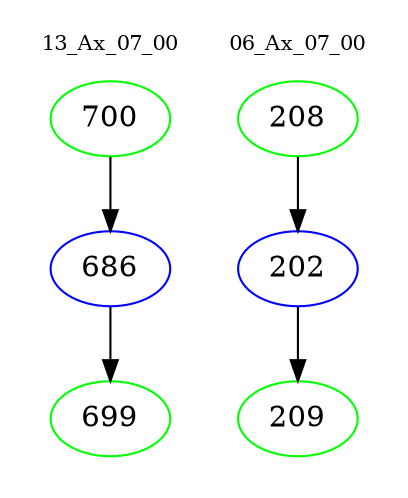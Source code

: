 digraph{
subgraph cluster_0 {
color = white
label = "13_Ax_07_00";
fontsize=10;
T0_700 [label="700", color="green"]
T0_700 -> T0_686 [color="black"]
T0_686 [label="686", color="blue"]
T0_686 -> T0_699 [color="black"]
T0_699 [label="699", color="green"]
}
subgraph cluster_1 {
color = white
label = "06_Ax_07_00";
fontsize=10;
T1_208 [label="208", color="green"]
T1_208 -> T1_202 [color="black"]
T1_202 [label="202", color="blue"]
T1_202 -> T1_209 [color="black"]
T1_209 [label="209", color="green"]
}
}
